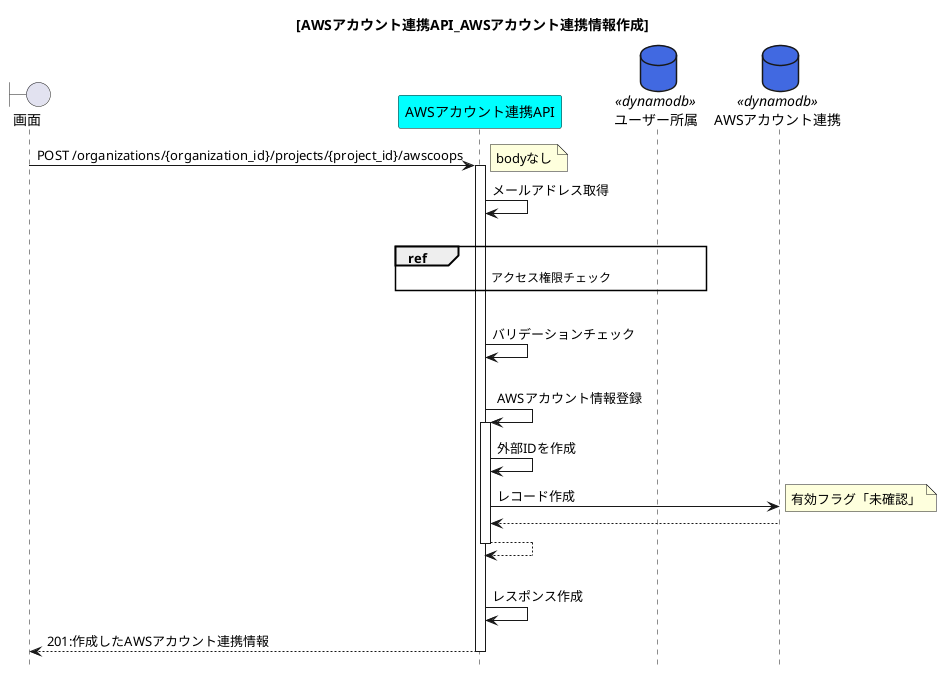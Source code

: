 @startuml{API_AWSアカウント連携_AWSアカウント連携情報作成.png}
title [AWSアカウント連携API_AWSアカウント連携情報作成]
hide footbox

boundary 画面 as view
participant AWSアカウント連携API as api_awsac_coops #cyan
'database ユーザープール as user_pools <<cognito>> #purple
database ユーザー所属 as table_affiliation <<dynamodb>> #royalblue
database AWSアカウント連携 as table_awsac_coops <<dynamodb>> #royalblue

view -> api_awsac_coops :POST /organizations/{organization_id}/projects/{project_id}/awscoops
note right :bodyなし
activate api_awsac_coops
    api_awsac_coops -> api_awsac_coops :メールアドレス取得
    |||
    ref over api_awsac_coops, table_affiliation :アクセス権限チェック
    |||
    api_awsac_coops -> api_awsac_coops :バリデーションチェック
    |||
    api_awsac_coops -> api_awsac_coops :AWSアカウント情報登録
    activate api_awsac_coops
        api_awsac_coops -> api_awsac_coops :外部IDを作成
        api_awsac_coops -> table_awsac_coops :レコード作成
        note right :有効フラグ「未確認」
        table_awsac_coops --> api_awsac_coops
        api_awsac_coops --> api_awsac_coops
    deactivate api_awsac_coops
    |||
    api_awsac_coops -> api_awsac_coops :レスポンス作成
    api_awsac_coops --> view : 201:作成したAWSアカウント連携情報
deactivate api_awsac_coops

@enduml
